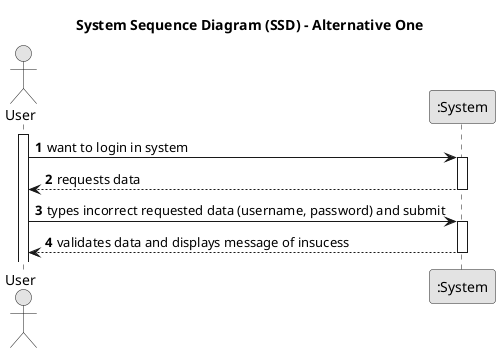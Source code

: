 @startuml
skinparam monochrome true
skinparam packageStyle rectangle
skinparam shadowing false

title System Sequence Diagram (SSD) - Alternative One

autonumber

actor "User" as User
participant ":System" as System

activate User

    User -> System : want to login in system
    activate System

        System --> User : requests data
    deactivate System

    User -> System : types incorrect requested data (username, password) and submit
    activate System

        System --> User :validates data and displays message of insucess
    deactivate System

@enduml